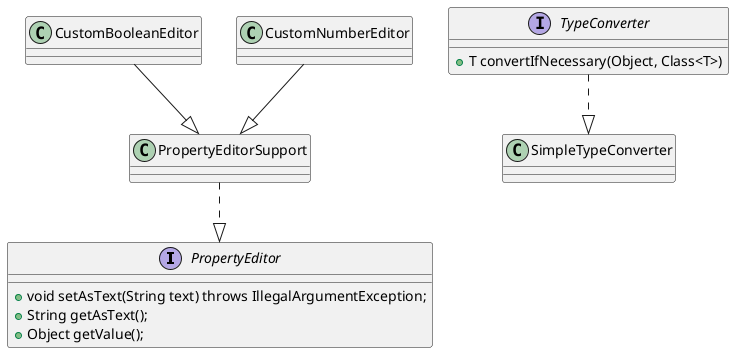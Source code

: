 @startuml

interface PropertyEditor {
    + void setAsText(String text) throws IllegalArgumentException;
    + String getAsText();
    + Object getValue();
}

class PropertyEditorSupport {
}

class CustomBooleanEditor {
}

class CustomNumberEditor {
}

PropertyEditorSupport ..|> PropertyEditor
CustomBooleanEditor --|> PropertyEditorSupport
CustomNumberEditor --|> PropertyEditorSupport

interface TypeConverter {
    + T convertIfNecessary(Object, Class<T>)
}

class SimpleTypeConverter {

}

TypeConverter ..|> SimpleTypeConverter



@enduml
